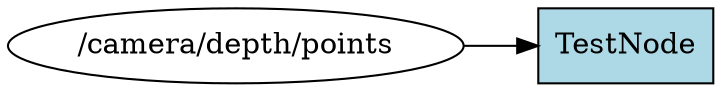 digraph ROS2_Computation_Graph {
  rankdir=LR;
  node [shape=box, style=filled, fillcolor=lightgray];
  "/camera/depth/points" [shape=ellipse, fillcolor=white];
  "/camera/depth/points" -> "TestNode";
  "TestNode" [shape=box, fillcolor=lightblue];
}